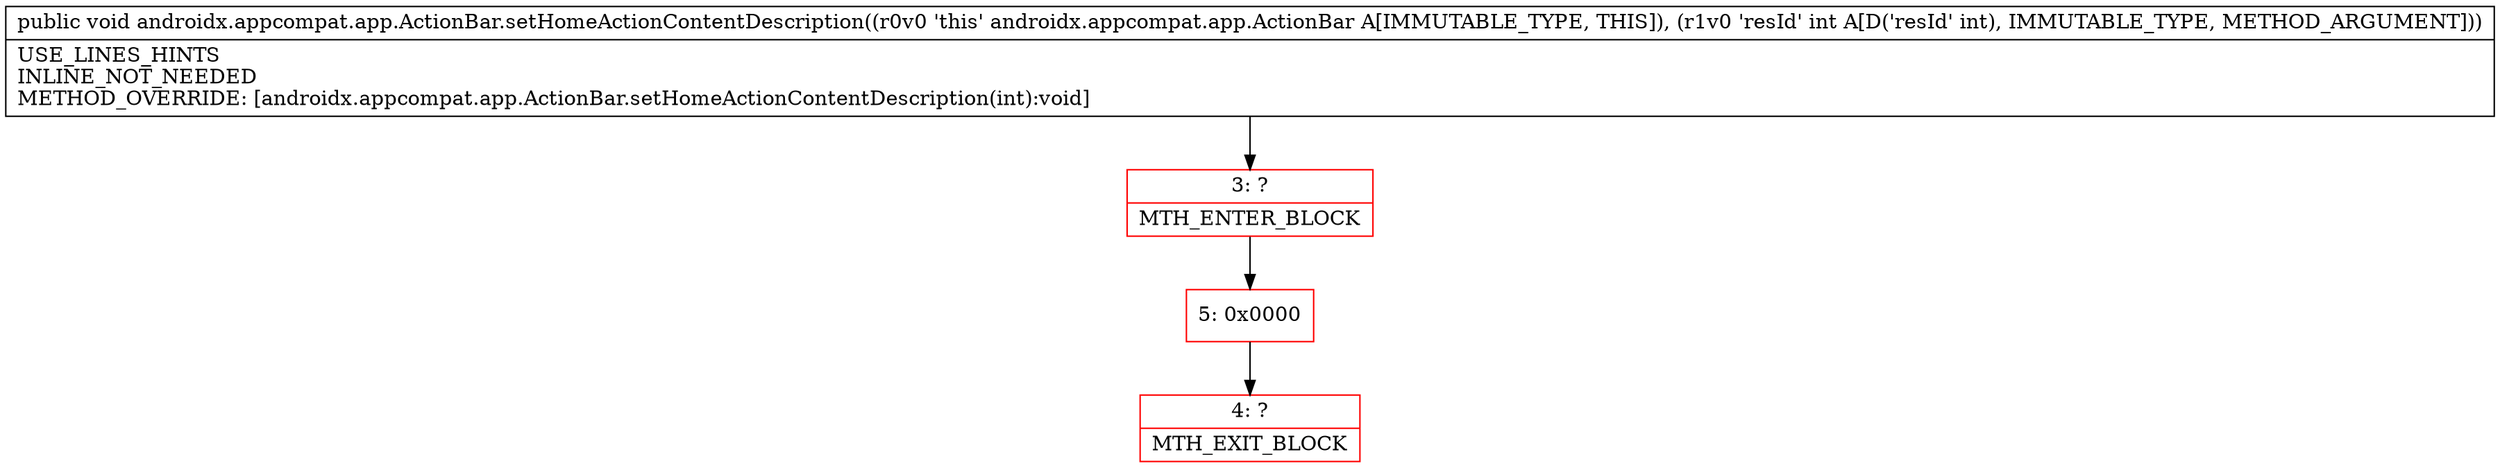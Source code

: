 digraph "CFG forandroidx.appcompat.app.ActionBar.setHomeActionContentDescription(I)V" {
subgraph cluster_Region_731914251 {
label = "R(0)";
node [shape=record,color=blue];
}
Node_3 [shape=record,color=red,label="{3\:\ ?|MTH_ENTER_BLOCK\l}"];
Node_5 [shape=record,color=red,label="{5\:\ 0x0000}"];
Node_4 [shape=record,color=red,label="{4\:\ ?|MTH_EXIT_BLOCK\l}"];
MethodNode[shape=record,label="{public void androidx.appcompat.app.ActionBar.setHomeActionContentDescription((r0v0 'this' androidx.appcompat.app.ActionBar A[IMMUTABLE_TYPE, THIS]), (r1v0 'resId' int A[D('resId' int), IMMUTABLE_TYPE, METHOD_ARGUMENT]))  | USE_LINES_HINTS\lINLINE_NOT_NEEDED\lMETHOD_OVERRIDE: [androidx.appcompat.app.ActionBar.setHomeActionContentDescription(int):void]\l}"];
MethodNode -> Node_3;Node_3 -> Node_5;
Node_5 -> Node_4;
}

